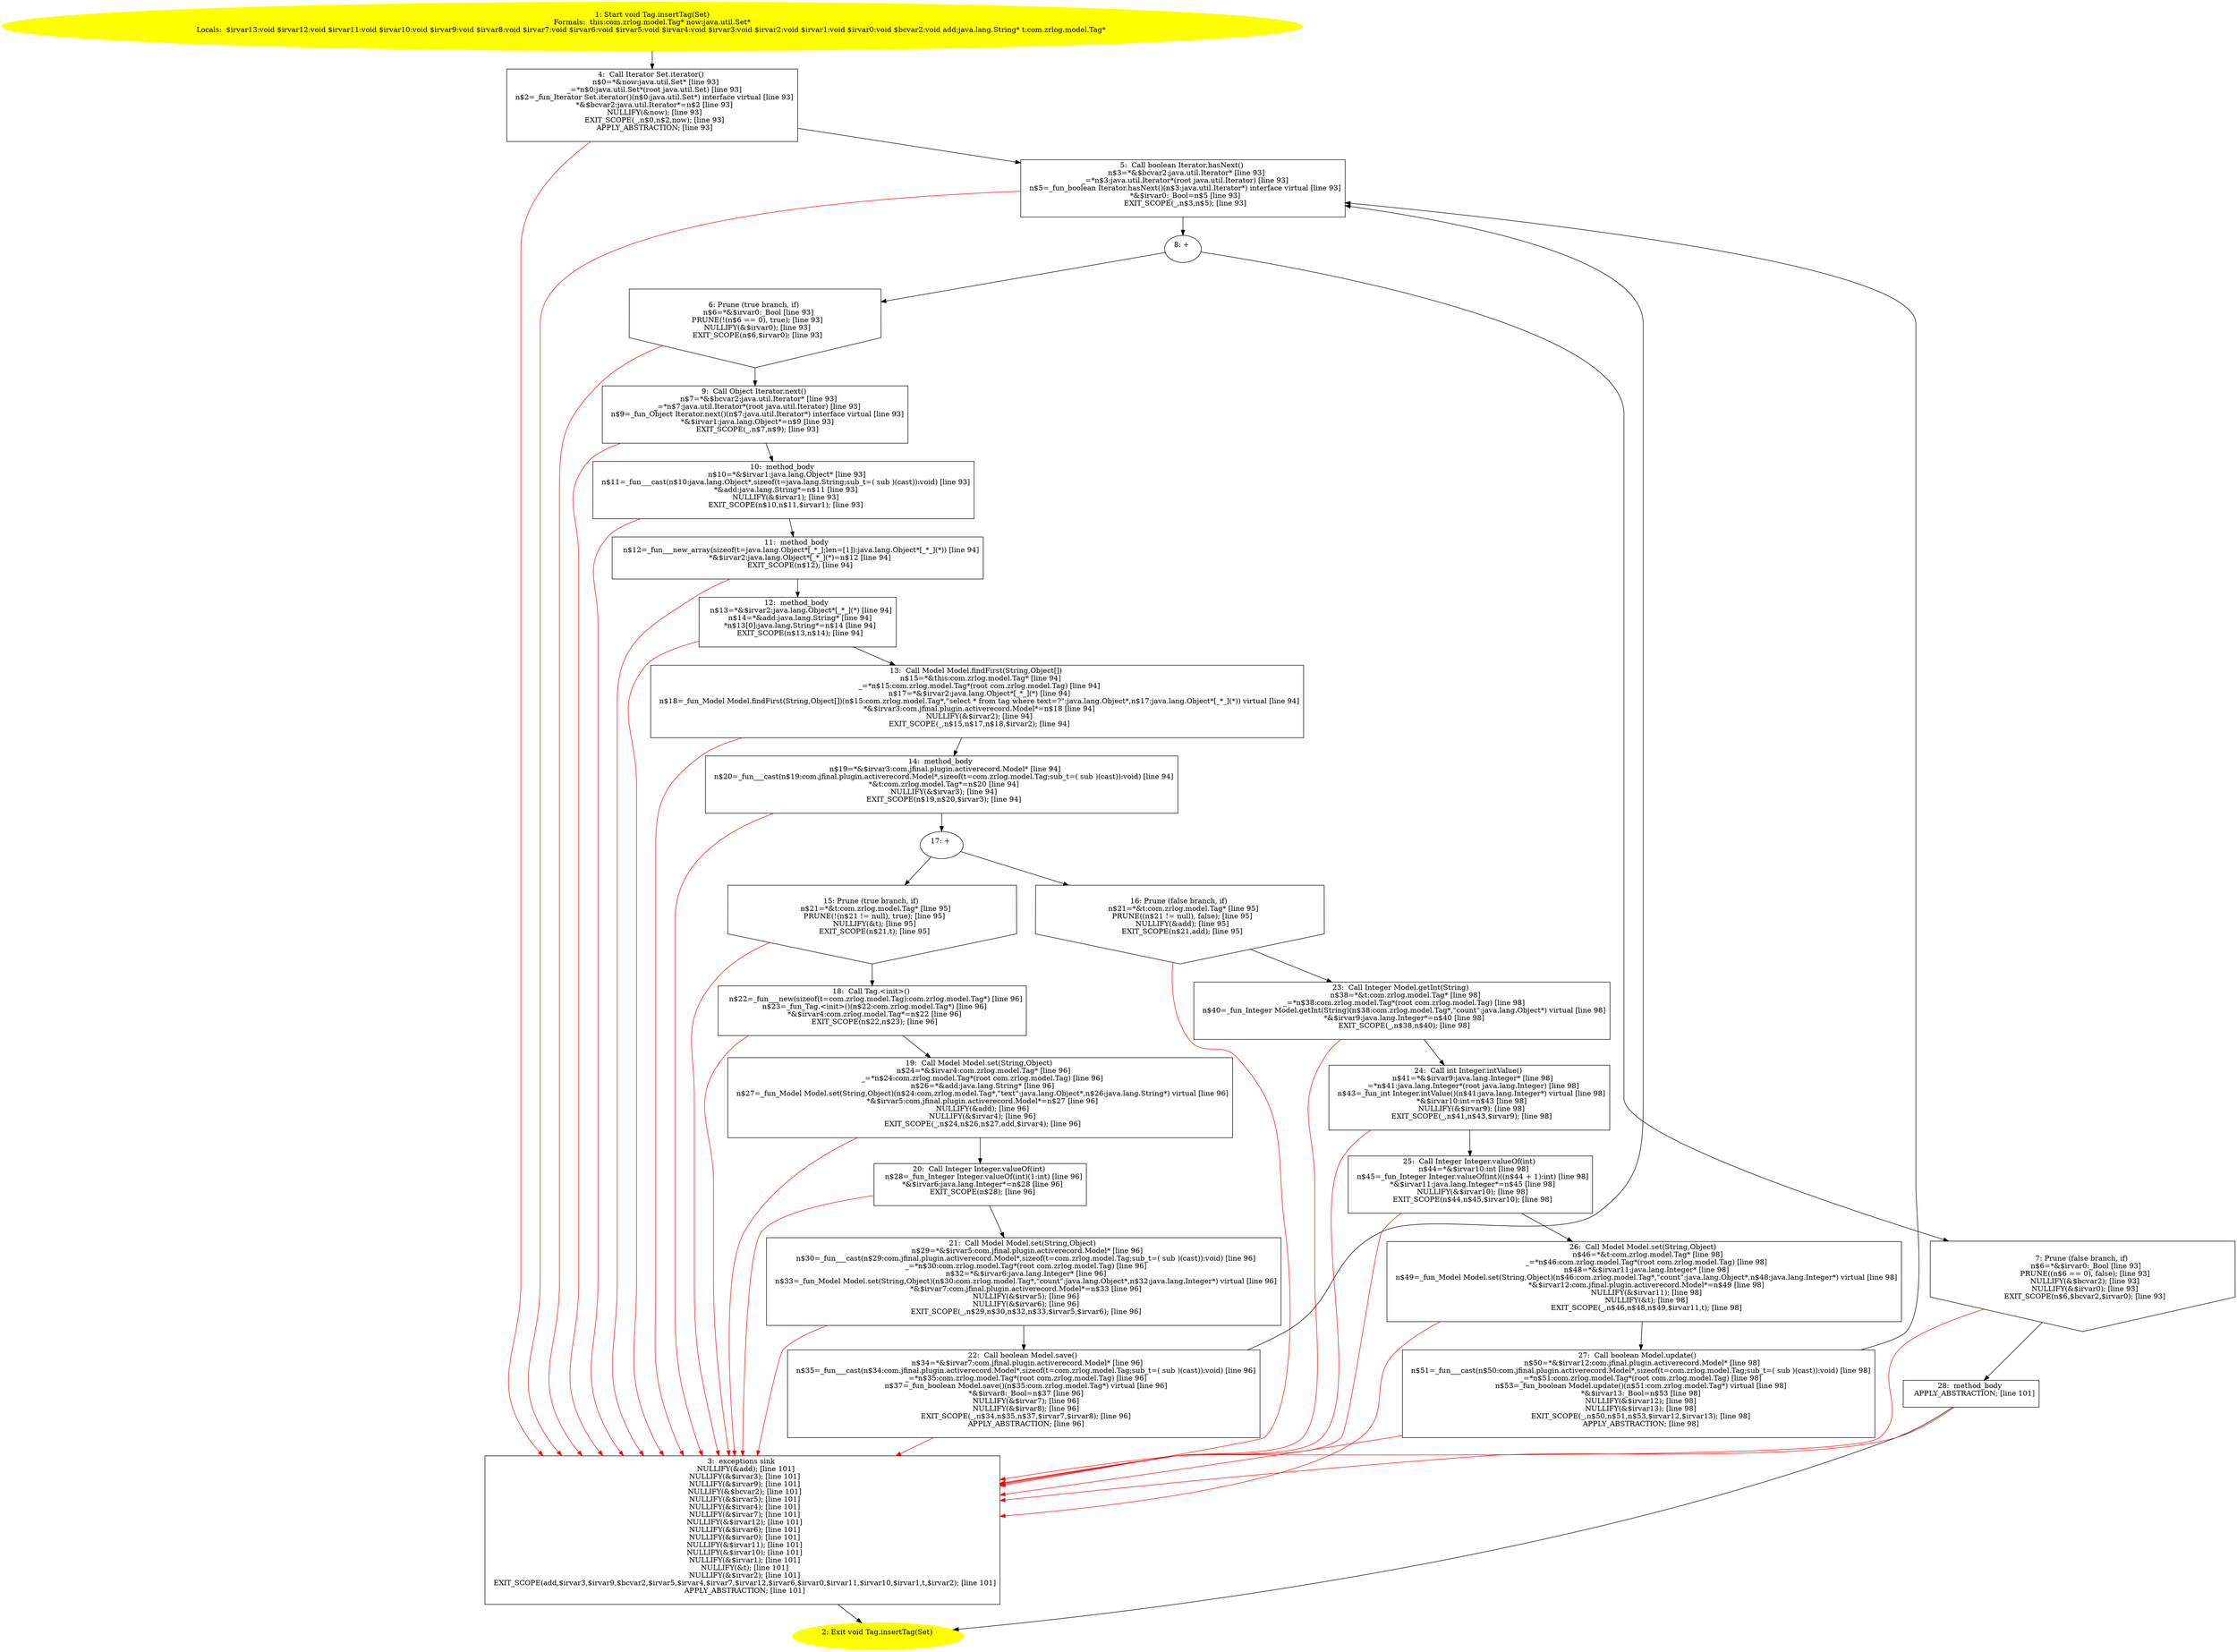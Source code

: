 /* @generated */
digraph cfg {
"com.zrlog.model.Tag.insertTag(java.util.Set):void.6bcfde83087c25d848af59df74bea56e_1" [label="1: Start void Tag.insertTag(Set)\nFormals:  this:com.zrlog.model.Tag* now:java.util.Set*\nLocals:  $irvar13:void $irvar12:void $irvar11:void $irvar10:void $irvar9:void $irvar8:void $irvar7:void $irvar6:void $irvar5:void $irvar4:void $irvar3:void $irvar2:void $irvar1:void $irvar0:void $bcvar2:void add:java.lang.String* t:com.zrlog.model.Tag* \n  " color=yellow style=filled]
	

	 "com.zrlog.model.Tag.insertTag(java.util.Set):void.6bcfde83087c25d848af59df74bea56e_1" -> "com.zrlog.model.Tag.insertTag(java.util.Set):void.6bcfde83087c25d848af59df74bea56e_4" ;
"com.zrlog.model.Tag.insertTag(java.util.Set):void.6bcfde83087c25d848af59df74bea56e_2" [label="2: Exit void Tag.insertTag(Set) \n  " color=yellow style=filled]
	

"com.zrlog.model.Tag.insertTag(java.util.Set):void.6bcfde83087c25d848af59df74bea56e_3" [label="3:  exceptions sink \n   NULLIFY(&add); [line 101]\n  NULLIFY(&$irvar3); [line 101]\n  NULLIFY(&$irvar9); [line 101]\n  NULLIFY(&$bcvar2); [line 101]\n  NULLIFY(&$irvar5); [line 101]\n  NULLIFY(&$irvar4); [line 101]\n  NULLIFY(&$irvar7); [line 101]\n  NULLIFY(&$irvar12); [line 101]\n  NULLIFY(&$irvar6); [line 101]\n  NULLIFY(&$irvar0); [line 101]\n  NULLIFY(&$irvar11); [line 101]\n  NULLIFY(&$irvar10); [line 101]\n  NULLIFY(&$irvar1); [line 101]\n  NULLIFY(&t); [line 101]\n  NULLIFY(&$irvar2); [line 101]\n  EXIT_SCOPE(add,$irvar3,$irvar9,$bcvar2,$irvar5,$irvar4,$irvar7,$irvar12,$irvar6,$irvar0,$irvar11,$irvar10,$irvar1,t,$irvar2); [line 101]\n  APPLY_ABSTRACTION; [line 101]\n " shape="box"]
	

	 "com.zrlog.model.Tag.insertTag(java.util.Set):void.6bcfde83087c25d848af59df74bea56e_3" -> "com.zrlog.model.Tag.insertTag(java.util.Set):void.6bcfde83087c25d848af59df74bea56e_2" ;
"com.zrlog.model.Tag.insertTag(java.util.Set):void.6bcfde83087c25d848af59df74bea56e_4" [label="4:  Call Iterator Set.iterator() \n   n$0=*&now:java.util.Set* [line 93]\n  _=*n$0:java.util.Set*(root java.util.Set) [line 93]\n  n$2=_fun_Iterator Set.iterator()(n$0:java.util.Set*) interface virtual [line 93]\n  *&$bcvar2:java.util.Iterator*=n$2 [line 93]\n  NULLIFY(&now); [line 93]\n  EXIT_SCOPE(_,n$0,n$2,now); [line 93]\n  APPLY_ABSTRACTION; [line 93]\n " shape="box"]
	

	 "com.zrlog.model.Tag.insertTag(java.util.Set):void.6bcfde83087c25d848af59df74bea56e_4" -> "com.zrlog.model.Tag.insertTag(java.util.Set):void.6bcfde83087c25d848af59df74bea56e_5" ;
	 "com.zrlog.model.Tag.insertTag(java.util.Set):void.6bcfde83087c25d848af59df74bea56e_4" -> "com.zrlog.model.Tag.insertTag(java.util.Set):void.6bcfde83087c25d848af59df74bea56e_3" [color="red" ];
"com.zrlog.model.Tag.insertTag(java.util.Set):void.6bcfde83087c25d848af59df74bea56e_5" [label="5:  Call boolean Iterator.hasNext() \n   n$3=*&$bcvar2:java.util.Iterator* [line 93]\n  _=*n$3:java.util.Iterator*(root java.util.Iterator) [line 93]\n  n$5=_fun_boolean Iterator.hasNext()(n$3:java.util.Iterator*) interface virtual [line 93]\n  *&$irvar0:_Bool=n$5 [line 93]\n  EXIT_SCOPE(_,n$3,n$5); [line 93]\n " shape="box"]
	

	 "com.zrlog.model.Tag.insertTag(java.util.Set):void.6bcfde83087c25d848af59df74bea56e_5" -> "com.zrlog.model.Tag.insertTag(java.util.Set):void.6bcfde83087c25d848af59df74bea56e_8" ;
	 "com.zrlog.model.Tag.insertTag(java.util.Set):void.6bcfde83087c25d848af59df74bea56e_5" -> "com.zrlog.model.Tag.insertTag(java.util.Set):void.6bcfde83087c25d848af59df74bea56e_3" [color="red" ];
"com.zrlog.model.Tag.insertTag(java.util.Set):void.6bcfde83087c25d848af59df74bea56e_6" [label="6: Prune (true branch, if) \n   n$6=*&$irvar0:_Bool [line 93]\n  PRUNE(!(n$6 == 0), true); [line 93]\n  NULLIFY(&$irvar0); [line 93]\n  EXIT_SCOPE(n$6,$irvar0); [line 93]\n " shape="invhouse"]
	

	 "com.zrlog.model.Tag.insertTag(java.util.Set):void.6bcfde83087c25d848af59df74bea56e_6" -> "com.zrlog.model.Tag.insertTag(java.util.Set):void.6bcfde83087c25d848af59df74bea56e_9" ;
	 "com.zrlog.model.Tag.insertTag(java.util.Set):void.6bcfde83087c25d848af59df74bea56e_6" -> "com.zrlog.model.Tag.insertTag(java.util.Set):void.6bcfde83087c25d848af59df74bea56e_3" [color="red" ];
"com.zrlog.model.Tag.insertTag(java.util.Set):void.6bcfde83087c25d848af59df74bea56e_7" [label="7: Prune (false branch, if) \n   n$6=*&$irvar0:_Bool [line 93]\n  PRUNE((n$6 == 0), false); [line 93]\n  NULLIFY(&$bcvar2); [line 93]\n  NULLIFY(&$irvar0); [line 93]\n  EXIT_SCOPE(n$6,$bcvar2,$irvar0); [line 93]\n " shape="invhouse"]
	

	 "com.zrlog.model.Tag.insertTag(java.util.Set):void.6bcfde83087c25d848af59df74bea56e_7" -> "com.zrlog.model.Tag.insertTag(java.util.Set):void.6bcfde83087c25d848af59df74bea56e_28" ;
	 "com.zrlog.model.Tag.insertTag(java.util.Set):void.6bcfde83087c25d848af59df74bea56e_7" -> "com.zrlog.model.Tag.insertTag(java.util.Set):void.6bcfde83087c25d848af59df74bea56e_3" [color="red" ];
"com.zrlog.model.Tag.insertTag(java.util.Set):void.6bcfde83087c25d848af59df74bea56e_8" [label="8: + \n  " ]
	

	 "com.zrlog.model.Tag.insertTag(java.util.Set):void.6bcfde83087c25d848af59df74bea56e_8" -> "com.zrlog.model.Tag.insertTag(java.util.Set):void.6bcfde83087c25d848af59df74bea56e_6" ;
	 "com.zrlog.model.Tag.insertTag(java.util.Set):void.6bcfde83087c25d848af59df74bea56e_8" -> "com.zrlog.model.Tag.insertTag(java.util.Set):void.6bcfde83087c25d848af59df74bea56e_7" ;
"com.zrlog.model.Tag.insertTag(java.util.Set):void.6bcfde83087c25d848af59df74bea56e_9" [label="9:  Call Object Iterator.next() \n   n$7=*&$bcvar2:java.util.Iterator* [line 93]\n  _=*n$7:java.util.Iterator*(root java.util.Iterator) [line 93]\n  n$9=_fun_Object Iterator.next()(n$7:java.util.Iterator*) interface virtual [line 93]\n  *&$irvar1:java.lang.Object*=n$9 [line 93]\n  EXIT_SCOPE(_,n$7,n$9); [line 93]\n " shape="box"]
	

	 "com.zrlog.model.Tag.insertTag(java.util.Set):void.6bcfde83087c25d848af59df74bea56e_9" -> "com.zrlog.model.Tag.insertTag(java.util.Set):void.6bcfde83087c25d848af59df74bea56e_10" ;
	 "com.zrlog.model.Tag.insertTag(java.util.Set):void.6bcfde83087c25d848af59df74bea56e_9" -> "com.zrlog.model.Tag.insertTag(java.util.Set):void.6bcfde83087c25d848af59df74bea56e_3" [color="red" ];
"com.zrlog.model.Tag.insertTag(java.util.Set):void.6bcfde83087c25d848af59df74bea56e_10" [label="10:  method_body \n   n$10=*&$irvar1:java.lang.Object* [line 93]\n  n$11=_fun___cast(n$10:java.lang.Object*,sizeof(t=java.lang.String;sub_t=( sub )(cast)):void) [line 93]\n  *&add:java.lang.String*=n$11 [line 93]\n  NULLIFY(&$irvar1); [line 93]\n  EXIT_SCOPE(n$10,n$11,$irvar1); [line 93]\n " shape="box"]
	

	 "com.zrlog.model.Tag.insertTag(java.util.Set):void.6bcfde83087c25d848af59df74bea56e_10" -> "com.zrlog.model.Tag.insertTag(java.util.Set):void.6bcfde83087c25d848af59df74bea56e_11" ;
	 "com.zrlog.model.Tag.insertTag(java.util.Set):void.6bcfde83087c25d848af59df74bea56e_10" -> "com.zrlog.model.Tag.insertTag(java.util.Set):void.6bcfde83087c25d848af59df74bea56e_3" [color="red" ];
"com.zrlog.model.Tag.insertTag(java.util.Set):void.6bcfde83087c25d848af59df74bea56e_11" [label="11:  method_body \n   n$12=_fun___new_array(sizeof(t=java.lang.Object*[_*_];len=[1]):java.lang.Object*[_*_](*)) [line 94]\n  *&$irvar2:java.lang.Object*[_*_](*)=n$12 [line 94]\n  EXIT_SCOPE(n$12); [line 94]\n " shape="box"]
	

	 "com.zrlog.model.Tag.insertTag(java.util.Set):void.6bcfde83087c25d848af59df74bea56e_11" -> "com.zrlog.model.Tag.insertTag(java.util.Set):void.6bcfde83087c25d848af59df74bea56e_12" ;
	 "com.zrlog.model.Tag.insertTag(java.util.Set):void.6bcfde83087c25d848af59df74bea56e_11" -> "com.zrlog.model.Tag.insertTag(java.util.Set):void.6bcfde83087c25d848af59df74bea56e_3" [color="red" ];
"com.zrlog.model.Tag.insertTag(java.util.Set):void.6bcfde83087c25d848af59df74bea56e_12" [label="12:  method_body \n   n$13=*&$irvar2:java.lang.Object*[_*_](*) [line 94]\n  n$14=*&add:java.lang.String* [line 94]\n  *n$13[0]:java.lang.String*=n$14 [line 94]\n  EXIT_SCOPE(n$13,n$14); [line 94]\n " shape="box"]
	

	 "com.zrlog.model.Tag.insertTag(java.util.Set):void.6bcfde83087c25d848af59df74bea56e_12" -> "com.zrlog.model.Tag.insertTag(java.util.Set):void.6bcfde83087c25d848af59df74bea56e_13" ;
	 "com.zrlog.model.Tag.insertTag(java.util.Set):void.6bcfde83087c25d848af59df74bea56e_12" -> "com.zrlog.model.Tag.insertTag(java.util.Set):void.6bcfde83087c25d848af59df74bea56e_3" [color="red" ];
"com.zrlog.model.Tag.insertTag(java.util.Set):void.6bcfde83087c25d848af59df74bea56e_13" [label="13:  Call Model Model.findFirst(String,Object[]) \n   n$15=*&this:com.zrlog.model.Tag* [line 94]\n  _=*n$15:com.zrlog.model.Tag*(root com.zrlog.model.Tag) [line 94]\n  n$17=*&$irvar2:java.lang.Object*[_*_](*) [line 94]\n  n$18=_fun_Model Model.findFirst(String,Object[])(n$15:com.zrlog.model.Tag*,\"select * from tag where text=?\":java.lang.Object*,n$17:java.lang.Object*[_*_](*)) virtual [line 94]\n  *&$irvar3:com.jfinal.plugin.activerecord.Model*=n$18 [line 94]\n  NULLIFY(&$irvar2); [line 94]\n  EXIT_SCOPE(_,n$15,n$17,n$18,$irvar2); [line 94]\n " shape="box"]
	

	 "com.zrlog.model.Tag.insertTag(java.util.Set):void.6bcfde83087c25d848af59df74bea56e_13" -> "com.zrlog.model.Tag.insertTag(java.util.Set):void.6bcfde83087c25d848af59df74bea56e_14" ;
	 "com.zrlog.model.Tag.insertTag(java.util.Set):void.6bcfde83087c25d848af59df74bea56e_13" -> "com.zrlog.model.Tag.insertTag(java.util.Set):void.6bcfde83087c25d848af59df74bea56e_3" [color="red" ];
"com.zrlog.model.Tag.insertTag(java.util.Set):void.6bcfde83087c25d848af59df74bea56e_14" [label="14:  method_body \n   n$19=*&$irvar3:com.jfinal.plugin.activerecord.Model* [line 94]\n  n$20=_fun___cast(n$19:com.jfinal.plugin.activerecord.Model*,sizeof(t=com.zrlog.model.Tag;sub_t=( sub )(cast)):void) [line 94]\n  *&t:com.zrlog.model.Tag*=n$20 [line 94]\n  NULLIFY(&$irvar3); [line 94]\n  EXIT_SCOPE(n$19,n$20,$irvar3); [line 94]\n " shape="box"]
	

	 "com.zrlog.model.Tag.insertTag(java.util.Set):void.6bcfde83087c25d848af59df74bea56e_14" -> "com.zrlog.model.Tag.insertTag(java.util.Set):void.6bcfde83087c25d848af59df74bea56e_17" ;
	 "com.zrlog.model.Tag.insertTag(java.util.Set):void.6bcfde83087c25d848af59df74bea56e_14" -> "com.zrlog.model.Tag.insertTag(java.util.Set):void.6bcfde83087c25d848af59df74bea56e_3" [color="red" ];
"com.zrlog.model.Tag.insertTag(java.util.Set):void.6bcfde83087c25d848af59df74bea56e_15" [label="15: Prune (true branch, if) \n   n$21=*&t:com.zrlog.model.Tag* [line 95]\n  PRUNE(!(n$21 != null), true); [line 95]\n  NULLIFY(&t); [line 95]\n  EXIT_SCOPE(n$21,t); [line 95]\n " shape="invhouse"]
	

	 "com.zrlog.model.Tag.insertTag(java.util.Set):void.6bcfde83087c25d848af59df74bea56e_15" -> "com.zrlog.model.Tag.insertTag(java.util.Set):void.6bcfde83087c25d848af59df74bea56e_18" ;
	 "com.zrlog.model.Tag.insertTag(java.util.Set):void.6bcfde83087c25d848af59df74bea56e_15" -> "com.zrlog.model.Tag.insertTag(java.util.Set):void.6bcfde83087c25d848af59df74bea56e_3" [color="red" ];
"com.zrlog.model.Tag.insertTag(java.util.Set):void.6bcfde83087c25d848af59df74bea56e_16" [label="16: Prune (false branch, if) \n   n$21=*&t:com.zrlog.model.Tag* [line 95]\n  PRUNE((n$21 != null), false); [line 95]\n  NULLIFY(&add); [line 95]\n  EXIT_SCOPE(n$21,add); [line 95]\n " shape="invhouse"]
	

	 "com.zrlog.model.Tag.insertTag(java.util.Set):void.6bcfde83087c25d848af59df74bea56e_16" -> "com.zrlog.model.Tag.insertTag(java.util.Set):void.6bcfde83087c25d848af59df74bea56e_23" ;
	 "com.zrlog.model.Tag.insertTag(java.util.Set):void.6bcfde83087c25d848af59df74bea56e_16" -> "com.zrlog.model.Tag.insertTag(java.util.Set):void.6bcfde83087c25d848af59df74bea56e_3" [color="red" ];
"com.zrlog.model.Tag.insertTag(java.util.Set):void.6bcfde83087c25d848af59df74bea56e_17" [label="17: + \n  " ]
	

	 "com.zrlog.model.Tag.insertTag(java.util.Set):void.6bcfde83087c25d848af59df74bea56e_17" -> "com.zrlog.model.Tag.insertTag(java.util.Set):void.6bcfde83087c25d848af59df74bea56e_15" ;
	 "com.zrlog.model.Tag.insertTag(java.util.Set):void.6bcfde83087c25d848af59df74bea56e_17" -> "com.zrlog.model.Tag.insertTag(java.util.Set):void.6bcfde83087c25d848af59df74bea56e_16" ;
"com.zrlog.model.Tag.insertTag(java.util.Set):void.6bcfde83087c25d848af59df74bea56e_18" [label="18:  Call Tag.<init>() \n   n$22=_fun___new(sizeof(t=com.zrlog.model.Tag):com.zrlog.model.Tag*) [line 96]\n  n$23=_fun_Tag.<init>()(n$22:com.zrlog.model.Tag*) [line 96]\n  *&$irvar4:com.zrlog.model.Tag*=n$22 [line 96]\n  EXIT_SCOPE(n$22,n$23); [line 96]\n " shape="box"]
	

	 "com.zrlog.model.Tag.insertTag(java.util.Set):void.6bcfde83087c25d848af59df74bea56e_18" -> "com.zrlog.model.Tag.insertTag(java.util.Set):void.6bcfde83087c25d848af59df74bea56e_19" ;
	 "com.zrlog.model.Tag.insertTag(java.util.Set):void.6bcfde83087c25d848af59df74bea56e_18" -> "com.zrlog.model.Tag.insertTag(java.util.Set):void.6bcfde83087c25d848af59df74bea56e_3" [color="red" ];
"com.zrlog.model.Tag.insertTag(java.util.Set):void.6bcfde83087c25d848af59df74bea56e_19" [label="19:  Call Model Model.set(String,Object) \n   n$24=*&$irvar4:com.zrlog.model.Tag* [line 96]\n  _=*n$24:com.zrlog.model.Tag*(root com.zrlog.model.Tag) [line 96]\n  n$26=*&add:java.lang.String* [line 96]\n  n$27=_fun_Model Model.set(String,Object)(n$24:com.zrlog.model.Tag*,\"text\":java.lang.Object*,n$26:java.lang.String*) virtual [line 96]\n  *&$irvar5:com.jfinal.plugin.activerecord.Model*=n$27 [line 96]\n  NULLIFY(&add); [line 96]\n  NULLIFY(&$irvar4); [line 96]\n  EXIT_SCOPE(_,n$24,n$26,n$27,add,$irvar4); [line 96]\n " shape="box"]
	

	 "com.zrlog.model.Tag.insertTag(java.util.Set):void.6bcfde83087c25d848af59df74bea56e_19" -> "com.zrlog.model.Tag.insertTag(java.util.Set):void.6bcfde83087c25d848af59df74bea56e_20" ;
	 "com.zrlog.model.Tag.insertTag(java.util.Set):void.6bcfde83087c25d848af59df74bea56e_19" -> "com.zrlog.model.Tag.insertTag(java.util.Set):void.6bcfde83087c25d848af59df74bea56e_3" [color="red" ];
"com.zrlog.model.Tag.insertTag(java.util.Set):void.6bcfde83087c25d848af59df74bea56e_20" [label="20:  Call Integer Integer.valueOf(int) \n   n$28=_fun_Integer Integer.valueOf(int)(1:int) [line 96]\n  *&$irvar6:java.lang.Integer*=n$28 [line 96]\n  EXIT_SCOPE(n$28); [line 96]\n " shape="box"]
	

	 "com.zrlog.model.Tag.insertTag(java.util.Set):void.6bcfde83087c25d848af59df74bea56e_20" -> "com.zrlog.model.Tag.insertTag(java.util.Set):void.6bcfde83087c25d848af59df74bea56e_21" ;
	 "com.zrlog.model.Tag.insertTag(java.util.Set):void.6bcfde83087c25d848af59df74bea56e_20" -> "com.zrlog.model.Tag.insertTag(java.util.Set):void.6bcfde83087c25d848af59df74bea56e_3" [color="red" ];
"com.zrlog.model.Tag.insertTag(java.util.Set):void.6bcfde83087c25d848af59df74bea56e_21" [label="21:  Call Model Model.set(String,Object) \n   n$29=*&$irvar5:com.jfinal.plugin.activerecord.Model* [line 96]\n  n$30=_fun___cast(n$29:com.jfinal.plugin.activerecord.Model*,sizeof(t=com.zrlog.model.Tag;sub_t=( sub )(cast)):void) [line 96]\n  _=*n$30:com.zrlog.model.Tag*(root com.zrlog.model.Tag) [line 96]\n  n$32=*&$irvar6:java.lang.Integer* [line 96]\n  n$33=_fun_Model Model.set(String,Object)(n$30:com.zrlog.model.Tag*,\"count\":java.lang.Object*,n$32:java.lang.Integer*) virtual [line 96]\n  *&$irvar7:com.jfinal.plugin.activerecord.Model*=n$33 [line 96]\n  NULLIFY(&$irvar5); [line 96]\n  NULLIFY(&$irvar6); [line 96]\n  EXIT_SCOPE(_,n$29,n$30,n$32,n$33,$irvar5,$irvar6); [line 96]\n " shape="box"]
	

	 "com.zrlog.model.Tag.insertTag(java.util.Set):void.6bcfde83087c25d848af59df74bea56e_21" -> "com.zrlog.model.Tag.insertTag(java.util.Set):void.6bcfde83087c25d848af59df74bea56e_22" ;
	 "com.zrlog.model.Tag.insertTag(java.util.Set):void.6bcfde83087c25d848af59df74bea56e_21" -> "com.zrlog.model.Tag.insertTag(java.util.Set):void.6bcfde83087c25d848af59df74bea56e_3" [color="red" ];
"com.zrlog.model.Tag.insertTag(java.util.Set):void.6bcfde83087c25d848af59df74bea56e_22" [label="22:  Call boolean Model.save() \n   n$34=*&$irvar7:com.jfinal.plugin.activerecord.Model* [line 96]\n  n$35=_fun___cast(n$34:com.jfinal.plugin.activerecord.Model*,sizeof(t=com.zrlog.model.Tag;sub_t=( sub )(cast)):void) [line 96]\n  _=*n$35:com.zrlog.model.Tag*(root com.zrlog.model.Tag) [line 96]\n  n$37=_fun_boolean Model.save()(n$35:com.zrlog.model.Tag*) virtual [line 96]\n  *&$irvar8:_Bool=n$37 [line 96]\n  NULLIFY(&$irvar7); [line 96]\n  NULLIFY(&$irvar8); [line 96]\n  EXIT_SCOPE(_,n$34,n$35,n$37,$irvar7,$irvar8); [line 96]\n  APPLY_ABSTRACTION; [line 96]\n " shape="box"]
	

	 "com.zrlog.model.Tag.insertTag(java.util.Set):void.6bcfde83087c25d848af59df74bea56e_22" -> "com.zrlog.model.Tag.insertTag(java.util.Set):void.6bcfde83087c25d848af59df74bea56e_5" ;
	 "com.zrlog.model.Tag.insertTag(java.util.Set):void.6bcfde83087c25d848af59df74bea56e_22" -> "com.zrlog.model.Tag.insertTag(java.util.Set):void.6bcfde83087c25d848af59df74bea56e_3" [color="red" ];
"com.zrlog.model.Tag.insertTag(java.util.Set):void.6bcfde83087c25d848af59df74bea56e_23" [label="23:  Call Integer Model.getInt(String) \n   n$38=*&t:com.zrlog.model.Tag* [line 98]\n  _=*n$38:com.zrlog.model.Tag*(root com.zrlog.model.Tag) [line 98]\n  n$40=_fun_Integer Model.getInt(String)(n$38:com.zrlog.model.Tag*,\"count\":java.lang.Object*) virtual [line 98]\n  *&$irvar9:java.lang.Integer*=n$40 [line 98]\n  EXIT_SCOPE(_,n$38,n$40); [line 98]\n " shape="box"]
	

	 "com.zrlog.model.Tag.insertTag(java.util.Set):void.6bcfde83087c25d848af59df74bea56e_23" -> "com.zrlog.model.Tag.insertTag(java.util.Set):void.6bcfde83087c25d848af59df74bea56e_24" ;
	 "com.zrlog.model.Tag.insertTag(java.util.Set):void.6bcfde83087c25d848af59df74bea56e_23" -> "com.zrlog.model.Tag.insertTag(java.util.Set):void.6bcfde83087c25d848af59df74bea56e_3" [color="red" ];
"com.zrlog.model.Tag.insertTag(java.util.Set):void.6bcfde83087c25d848af59df74bea56e_24" [label="24:  Call int Integer.intValue() \n   n$41=*&$irvar9:java.lang.Integer* [line 98]\n  _=*n$41:java.lang.Integer*(root java.lang.Integer) [line 98]\n  n$43=_fun_int Integer.intValue()(n$41:java.lang.Integer*) virtual [line 98]\n  *&$irvar10:int=n$43 [line 98]\n  NULLIFY(&$irvar9); [line 98]\n  EXIT_SCOPE(_,n$41,n$43,$irvar9); [line 98]\n " shape="box"]
	

	 "com.zrlog.model.Tag.insertTag(java.util.Set):void.6bcfde83087c25d848af59df74bea56e_24" -> "com.zrlog.model.Tag.insertTag(java.util.Set):void.6bcfde83087c25d848af59df74bea56e_25" ;
	 "com.zrlog.model.Tag.insertTag(java.util.Set):void.6bcfde83087c25d848af59df74bea56e_24" -> "com.zrlog.model.Tag.insertTag(java.util.Set):void.6bcfde83087c25d848af59df74bea56e_3" [color="red" ];
"com.zrlog.model.Tag.insertTag(java.util.Set):void.6bcfde83087c25d848af59df74bea56e_25" [label="25:  Call Integer Integer.valueOf(int) \n   n$44=*&$irvar10:int [line 98]\n  n$45=_fun_Integer Integer.valueOf(int)((n$44 + 1):int) [line 98]\n  *&$irvar11:java.lang.Integer*=n$45 [line 98]\n  NULLIFY(&$irvar10); [line 98]\n  EXIT_SCOPE(n$44,n$45,$irvar10); [line 98]\n " shape="box"]
	

	 "com.zrlog.model.Tag.insertTag(java.util.Set):void.6bcfde83087c25d848af59df74bea56e_25" -> "com.zrlog.model.Tag.insertTag(java.util.Set):void.6bcfde83087c25d848af59df74bea56e_26" ;
	 "com.zrlog.model.Tag.insertTag(java.util.Set):void.6bcfde83087c25d848af59df74bea56e_25" -> "com.zrlog.model.Tag.insertTag(java.util.Set):void.6bcfde83087c25d848af59df74bea56e_3" [color="red" ];
"com.zrlog.model.Tag.insertTag(java.util.Set):void.6bcfde83087c25d848af59df74bea56e_26" [label="26:  Call Model Model.set(String,Object) \n   n$46=*&t:com.zrlog.model.Tag* [line 98]\n  _=*n$46:com.zrlog.model.Tag*(root com.zrlog.model.Tag) [line 98]\n  n$48=*&$irvar11:java.lang.Integer* [line 98]\n  n$49=_fun_Model Model.set(String,Object)(n$46:com.zrlog.model.Tag*,\"count\":java.lang.Object*,n$48:java.lang.Integer*) virtual [line 98]\n  *&$irvar12:com.jfinal.plugin.activerecord.Model*=n$49 [line 98]\n  NULLIFY(&$irvar11); [line 98]\n  NULLIFY(&t); [line 98]\n  EXIT_SCOPE(_,n$46,n$48,n$49,$irvar11,t); [line 98]\n " shape="box"]
	

	 "com.zrlog.model.Tag.insertTag(java.util.Set):void.6bcfde83087c25d848af59df74bea56e_26" -> "com.zrlog.model.Tag.insertTag(java.util.Set):void.6bcfde83087c25d848af59df74bea56e_27" ;
	 "com.zrlog.model.Tag.insertTag(java.util.Set):void.6bcfde83087c25d848af59df74bea56e_26" -> "com.zrlog.model.Tag.insertTag(java.util.Set):void.6bcfde83087c25d848af59df74bea56e_3" [color="red" ];
"com.zrlog.model.Tag.insertTag(java.util.Set):void.6bcfde83087c25d848af59df74bea56e_27" [label="27:  Call boolean Model.update() \n   n$50=*&$irvar12:com.jfinal.plugin.activerecord.Model* [line 98]\n  n$51=_fun___cast(n$50:com.jfinal.plugin.activerecord.Model*,sizeof(t=com.zrlog.model.Tag;sub_t=( sub )(cast)):void) [line 98]\n  _=*n$51:com.zrlog.model.Tag*(root com.zrlog.model.Tag) [line 98]\n  n$53=_fun_boolean Model.update()(n$51:com.zrlog.model.Tag*) virtual [line 98]\n  *&$irvar13:_Bool=n$53 [line 98]\n  NULLIFY(&$irvar12); [line 98]\n  NULLIFY(&$irvar13); [line 98]\n  EXIT_SCOPE(_,n$50,n$51,n$53,$irvar12,$irvar13); [line 98]\n  APPLY_ABSTRACTION; [line 98]\n " shape="box"]
	

	 "com.zrlog.model.Tag.insertTag(java.util.Set):void.6bcfde83087c25d848af59df74bea56e_27" -> "com.zrlog.model.Tag.insertTag(java.util.Set):void.6bcfde83087c25d848af59df74bea56e_5" ;
	 "com.zrlog.model.Tag.insertTag(java.util.Set):void.6bcfde83087c25d848af59df74bea56e_27" -> "com.zrlog.model.Tag.insertTag(java.util.Set):void.6bcfde83087c25d848af59df74bea56e_3" [color="red" ];
"com.zrlog.model.Tag.insertTag(java.util.Set):void.6bcfde83087c25d848af59df74bea56e_28" [label="28:  method_body \n   APPLY_ABSTRACTION; [line 101]\n " shape="box"]
	

	 "com.zrlog.model.Tag.insertTag(java.util.Set):void.6bcfde83087c25d848af59df74bea56e_28" -> "com.zrlog.model.Tag.insertTag(java.util.Set):void.6bcfde83087c25d848af59df74bea56e_2" ;
	 "com.zrlog.model.Tag.insertTag(java.util.Set):void.6bcfde83087c25d848af59df74bea56e_28" -> "com.zrlog.model.Tag.insertTag(java.util.Set):void.6bcfde83087c25d848af59df74bea56e_3" [color="red" ];
}
